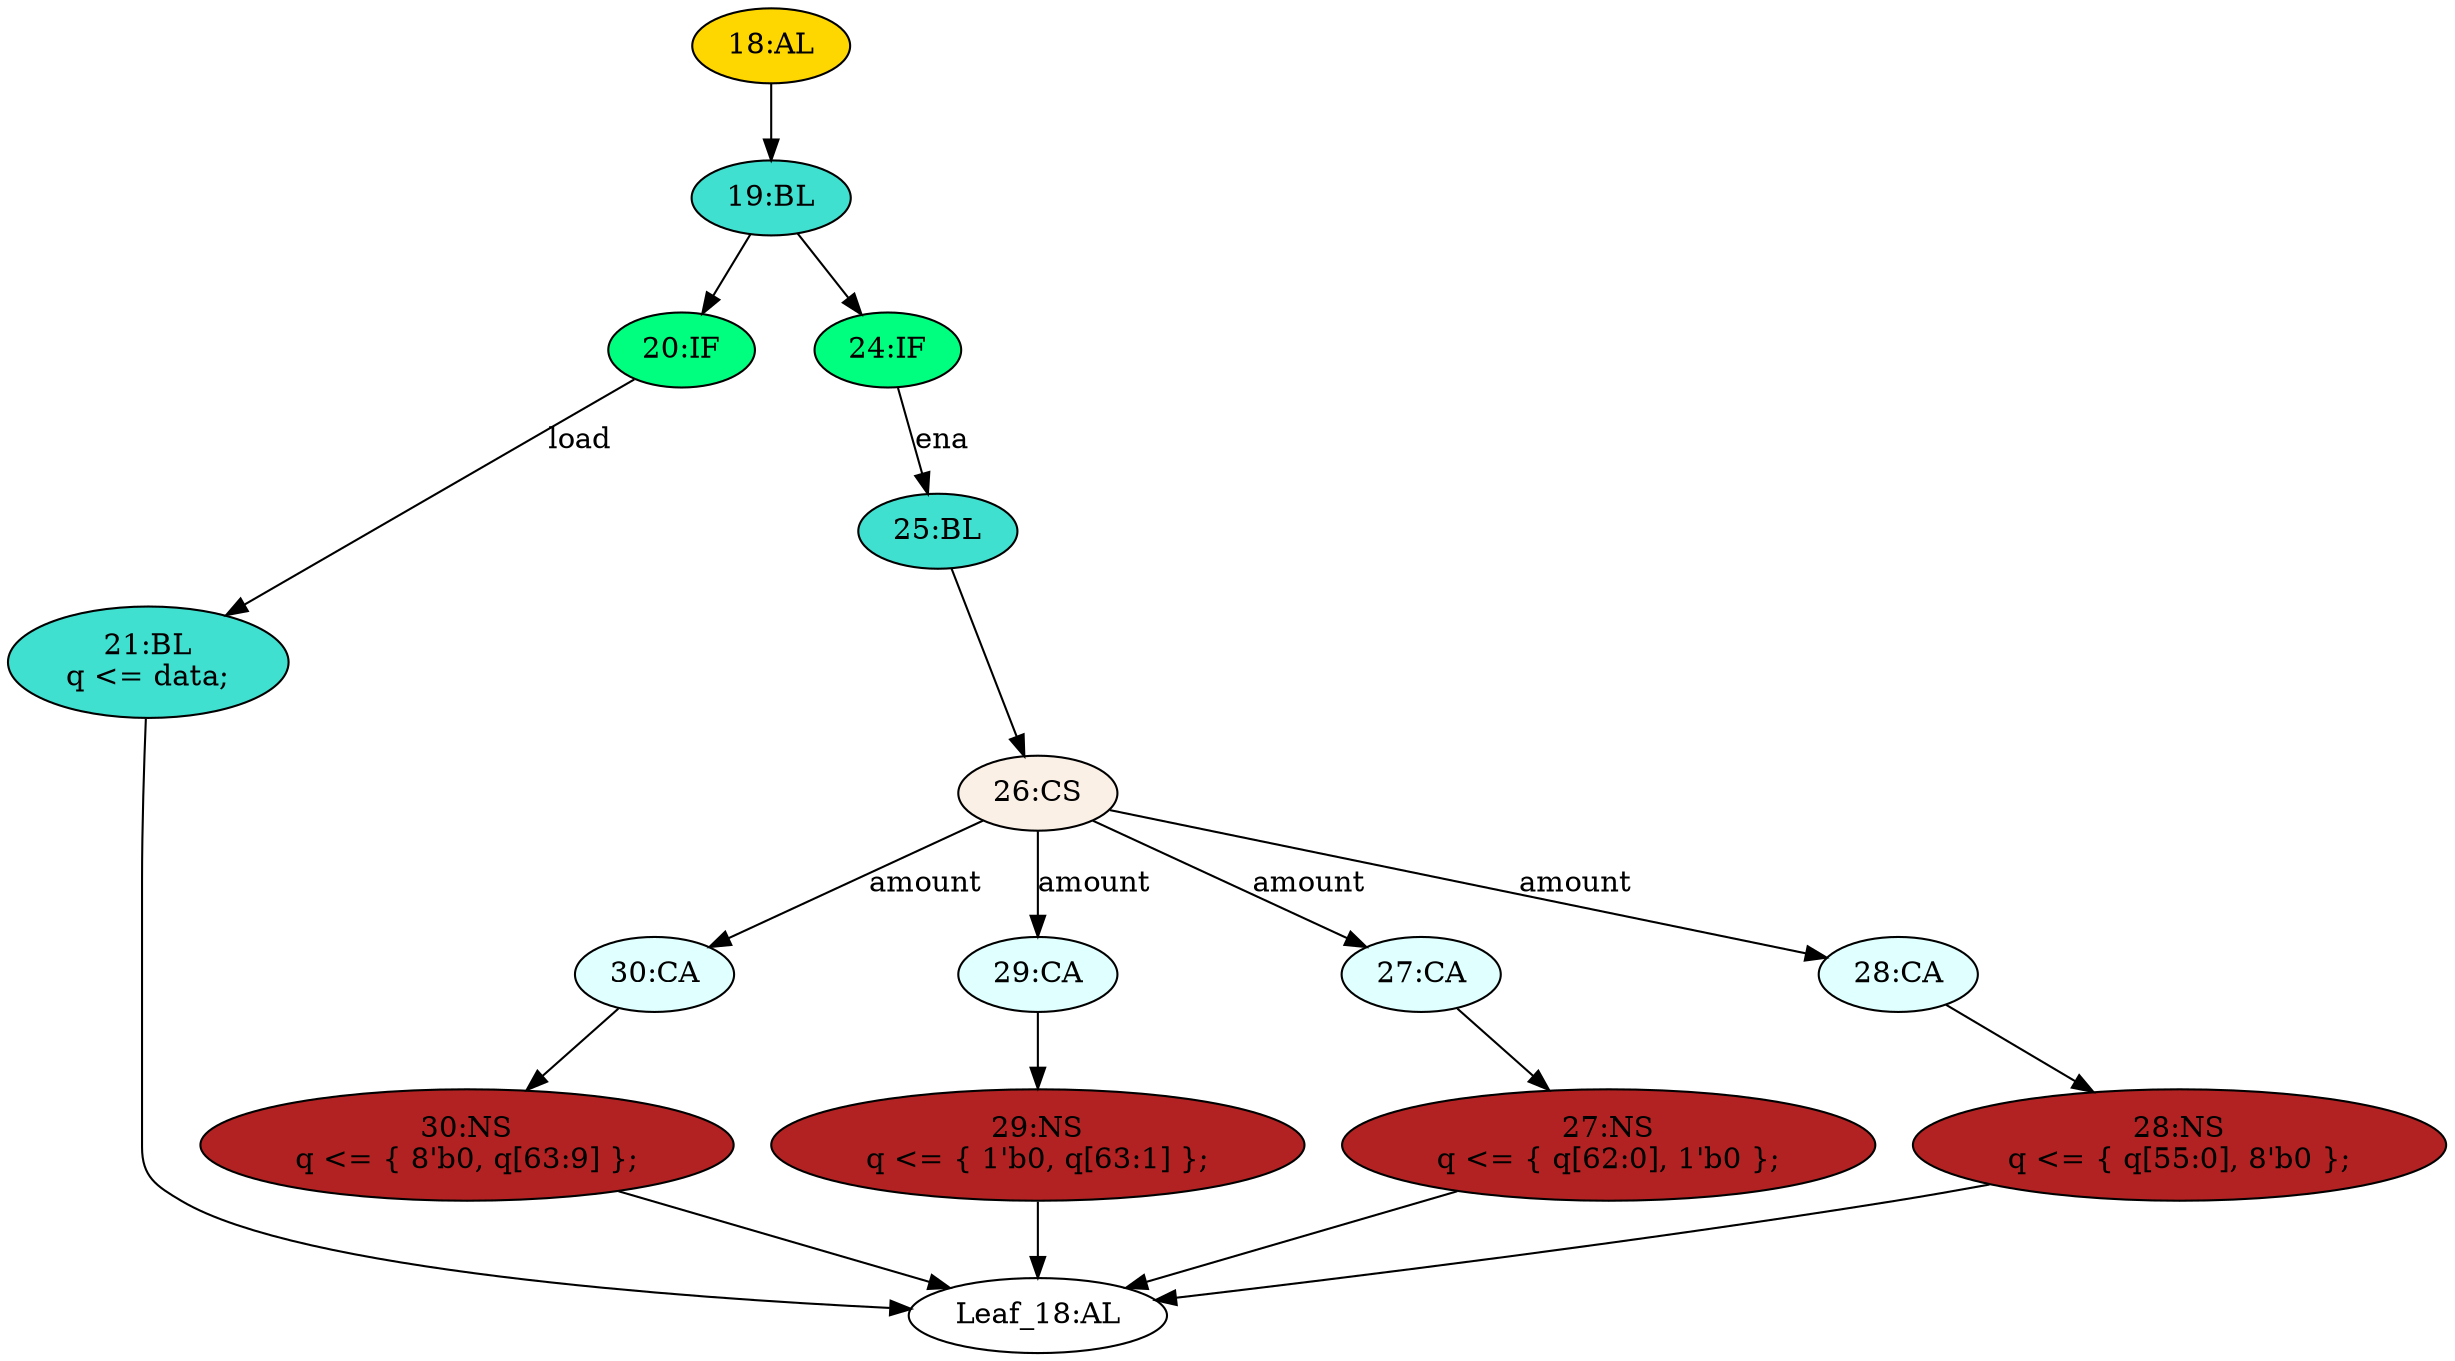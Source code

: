 strict digraph "" {
	node [label="\N"];
	"19:BL"	[ast="<pyverilog.vparser.ast.Block object at 0x7f319ed2eb10>",
		fillcolor=turquoise,
		label="19:BL",
		statements="[]",
		style=filled,
		typ=Block];
	"20:IF"	[ast="<pyverilog.vparser.ast.IfStatement object at 0x7f319ed2eb50>",
		fillcolor=springgreen,
		label="20:IF",
		statements="[]",
		style=filled,
		typ=IfStatement];
	"19:BL" -> "20:IF"	[cond="[]",
		lineno=None];
	"24:IF"	[ast="<pyverilog.vparser.ast.IfStatement object at 0x7f319ed2ec50>",
		fillcolor=springgreen,
		label="24:IF",
		statements="[]",
		style=filled,
		typ=IfStatement];
	"19:BL" -> "24:IF"	[cond="[]",
		lineno=None];
	"30:CA"	[ast="<pyverilog.vparser.ast.Case object at 0x7f319ed2f710>",
		fillcolor=lightcyan,
		label="30:CA",
		statements="[]",
		style=filled,
		typ=Case];
	"30:NS"	[ast="<pyverilog.vparser.ast.NonblockingSubstitution object at 0x7f319ed2f790>",
		fillcolor=firebrick,
		label="30:NS
q <= { 8'b0, q[63:9] };",
		statements="[<pyverilog.vparser.ast.NonblockingSubstitution object at 0x7f319ed2f790>]",
		style=filled,
		typ=NonblockingSubstitution];
	"30:CA" -> "30:NS"	[cond="[]",
		lineno=None];
	"Leaf_18:AL"	[def_var="['q']",
		label="Leaf_18:AL"];
	"18:AL"	[ast="<pyverilog.vparser.ast.Always object at 0x7f319ed2fb50>",
		clk_sens=True,
		fillcolor=gold,
		label="18:AL",
		sens="['clk']",
		statements="[]",
		style=filled,
		typ=Always,
		use_var="['q', 'ena', 'amount', 'data', 'load']"];
	"18:AL" -> "19:BL"	[cond="[]",
		lineno=None];
	"29:NS"	[ast="<pyverilog.vparser.ast.NonblockingSubstitution object at 0x7f319ed2f450>",
		fillcolor=firebrick,
		label="29:NS
q <= { 1'b0, q[63:1] };",
		statements="[<pyverilog.vparser.ast.NonblockingSubstitution object at 0x7f319ed2f450>]",
		style=filled,
		typ=NonblockingSubstitution];
	"29:NS" -> "Leaf_18:AL"	[cond="[]",
		lineno=None];
	"28:NS"	[ast="<pyverilog.vparser.ast.NonblockingSubstitution object at 0x7f319ed2f110>",
		fillcolor=firebrick,
		label="28:NS
q <= { q[55:0], 8'b0 };",
		statements="[<pyverilog.vparser.ast.NonblockingSubstitution object at 0x7f319ed2f110>]",
		style=filled,
		typ=NonblockingSubstitution];
	"28:NS" -> "Leaf_18:AL"	[cond="[]",
		lineno=None];
	"21:BL"	[ast="<pyverilog.vparser.ast.Block object at 0x7f319ed2ead0>",
		fillcolor=turquoise,
		label="21:BL
q <= data;",
		statements="[<pyverilog.vparser.ast.NonblockingSubstitution object at 0x7f319ed2e890>]",
		style=filled,
		typ=Block];
	"20:IF" -> "21:BL"	[cond="['load']",
		label=load,
		lineno=20];
	"30:NS" -> "Leaf_18:AL"	[cond="[]",
		lineno=None];
	"25:BL"	[ast="<pyverilog.vparser.ast.Block object at 0x7f319ed2ec90>",
		fillcolor=turquoise,
		label="25:BL",
		statements="[]",
		style=filled,
		typ=Block];
	"24:IF" -> "25:BL"	[cond="['ena']",
		label=ena,
		lineno=24];
	"29:CA"	[ast="<pyverilog.vparser.ast.Case object at 0x7f319ed2f3d0>",
		fillcolor=lightcyan,
		label="29:CA",
		statements="[]",
		style=filled,
		typ=Case];
	"29:CA" -> "29:NS"	[cond="[]",
		lineno=None];
	"27:NS"	[ast="<pyverilog.vparser.ast.NonblockingSubstitution object at 0x7f319ed2ee10>",
		fillcolor=firebrick,
		label="27:NS
q <= { q[62:0], 1'b0 };",
		statements="[<pyverilog.vparser.ast.NonblockingSubstitution object at 0x7f319ed2ee10>]",
		style=filled,
		typ=NonblockingSubstitution];
	"27:NS" -> "Leaf_18:AL"	[cond="[]",
		lineno=None];
	"26:CS"	[ast="<pyverilog.vparser.ast.CaseStatement object at 0x7f319ed2ecd0>",
		fillcolor=linen,
		label="26:CS",
		statements="[]",
		style=filled,
		typ=CaseStatement];
	"25:BL" -> "26:CS"	[cond="[]",
		lineno=None];
	"21:BL" -> "Leaf_18:AL"	[cond="[]",
		lineno=None];
	"26:CS" -> "30:CA"	[cond="['amount']",
		label=amount,
		lineno=26];
	"26:CS" -> "29:CA"	[cond="['amount']",
		label=amount,
		lineno=26];
	"27:CA"	[ast="<pyverilog.vparser.ast.Case object at 0x7f319ed2ed90>",
		fillcolor=lightcyan,
		label="27:CA",
		statements="[]",
		style=filled,
		typ=Case];
	"26:CS" -> "27:CA"	[cond="['amount']",
		label=amount,
		lineno=26];
	"28:CA"	[ast="<pyverilog.vparser.ast.Case object at 0x7f319ed2f090>",
		fillcolor=lightcyan,
		label="28:CA",
		statements="[]",
		style=filled,
		typ=Case];
	"26:CS" -> "28:CA"	[cond="['amount']",
		label=amount,
		lineno=26];
	"27:CA" -> "27:NS"	[cond="[]",
		lineno=None];
	"28:CA" -> "28:NS"	[cond="[]",
		lineno=None];
}
